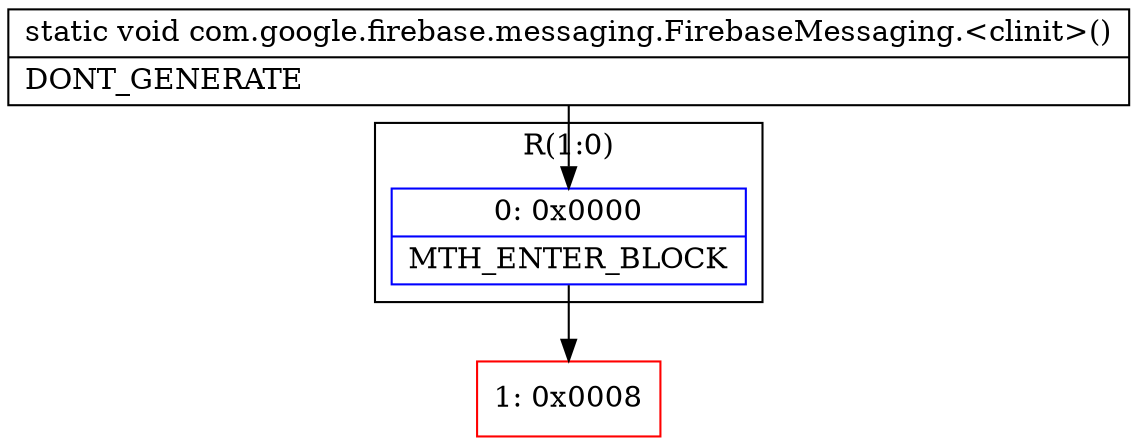 digraph "CFG forcom.google.firebase.messaging.FirebaseMessaging.\<clinit\>()V" {
subgraph cluster_Region_1696346583 {
label = "R(1:0)";
node [shape=record,color=blue];
Node_0 [shape=record,label="{0\:\ 0x0000|MTH_ENTER_BLOCK\l}"];
}
Node_1 [shape=record,color=red,label="{1\:\ 0x0008}"];
MethodNode[shape=record,label="{static void com.google.firebase.messaging.FirebaseMessaging.\<clinit\>()  | DONT_GENERATE\l}"];
MethodNode -> Node_0;
Node_0 -> Node_1;
}

